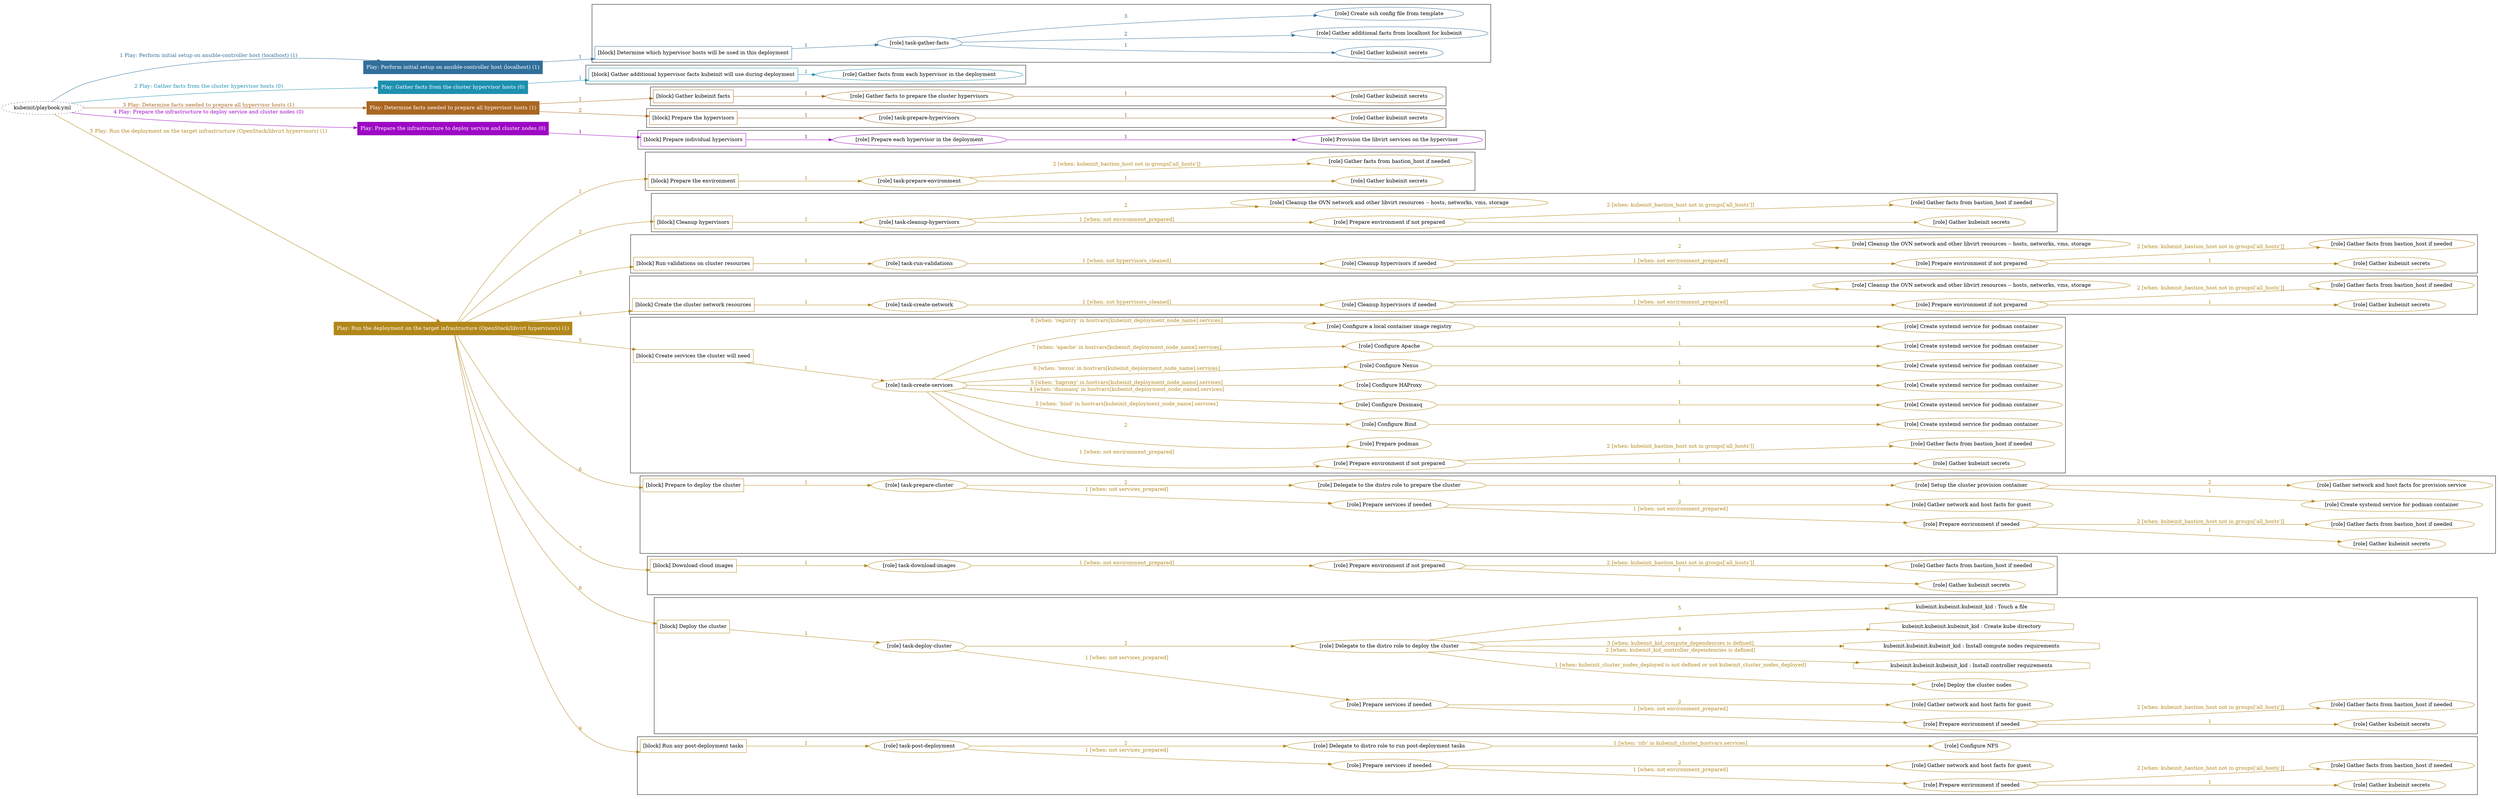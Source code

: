 digraph {
	graph [concentrate=true ordering=in rankdir=LR ratio=fill]
	edge [esep=5 sep=10]
	"kubeinit/playbook.yml" [URL="/home/runner/work/kubeinit/kubeinit/kubeinit/playbook.yml" id=playbook_fcbc5fe4 style=dotted]
	"kubeinit/playbook.yml" -> play_b039644c [label="1 Play: Perform initial setup on ansible-controller host (localhost) (1)" color="#316f9b" fontcolor="#316f9b" id=edge_play_b039644c labeltooltip="1 Play: Perform initial setup on ansible-controller host (localhost) (1)" tooltip="1 Play: Perform initial setup on ansible-controller host (localhost) (1)"]
	subgraph "Play: Perform initial setup on ansible-controller host (localhost) (1)" {
		play_b039644c [label="Play: Perform initial setup on ansible-controller host (localhost) (1)" URL="/home/runner/work/kubeinit/kubeinit/kubeinit/playbook.yml" color="#316f9b" fontcolor="#ffffff" id=play_b039644c shape=box style=filled tooltip=localhost]
		play_b039644c -> block_4f388b37 [label=1 color="#316f9b" fontcolor="#316f9b" id=edge_block_4f388b37 labeltooltip=1 tooltip=1]
		subgraph cluster_block_4f388b37 {
			block_4f388b37 [label="[block] Determine which hypervisor hosts will be used in this deployment" URL="/home/runner/work/kubeinit/kubeinit/kubeinit/playbook.yml" color="#316f9b" id=block_4f388b37 labeltooltip="Determine which hypervisor hosts will be used in this deployment" shape=box tooltip="Determine which hypervisor hosts will be used in this deployment"]
			block_4f388b37 -> role_a9bf11ca [label="1 " color="#316f9b" fontcolor="#316f9b" id=edge_role_a9bf11ca labeltooltip="1 " tooltip="1 "]
			subgraph "task-gather-facts" {
				role_a9bf11ca [label="[role] task-gather-facts" URL="/home/runner/work/kubeinit/kubeinit/kubeinit/playbook.yml" color="#316f9b" id=role_a9bf11ca tooltip="task-gather-facts"]
				role_a9bf11ca -> role_c99f8f41 [label="1 " color="#316f9b" fontcolor="#316f9b" id=edge_role_c99f8f41 labeltooltip="1 " tooltip="1 "]
				subgraph "Gather kubeinit secrets" {
					role_c99f8f41 [label="[role] Gather kubeinit secrets" URL="/home/runner/.ansible/collections/ansible_collections/kubeinit/kubeinit/roles/kubeinit_prepare/tasks/build_hypervisors_group.yml" color="#316f9b" id=role_c99f8f41 tooltip="Gather kubeinit secrets"]
				}
				role_a9bf11ca -> role_170c89f3 [label="2 " color="#316f9b" fontcolor="#316f9b" id=edge_role_170c89f3 labeltooltip="2 " tooltip="2 "]
				subgraph "Gather additional facts from localhost for kubeinit" {
					role_170c89f3 [label="[role] Gather additional facts from localhost for kubeinit" URL="/home/runner/.ansible/collections/ansible_collections/kubeinit/kubeinit/roles/kubeinit_prepare/tasks/build_hypervisors_group.yml" color="#316f9b" id=role_170c89f3 tooltip="Gather additional facts from localhost for kubeinit"]
				}
				role_a9bf11ca -> role_b5797cd7 [label="3 " color="#316f9b" fontcolor="#316f9b" id=edge_role_b5797cd7 labeltooltip="3 " tooltip="3 "]
				subgraph "Create ssh config file from template" {
					role_b5797cd7 [label="[role] Create ssh config file from template" URL="/home/runner/.ansible/collections/ansible_collections/kubeinit/kubeinit/roles/kubeinit_prepare/tasks/build_hypervisors_group.yml" color="#316f9b" id=role_b5797cd7 tooltip="Create ssh config file from template"]
				}
			}
		}
	}
	"kubeinit/playbook.yml" -> play_0934f17e [label="2 Play: Gather facts from the cluster hypervisor hosts (0)" color="#1d90af" fontcolor="#1d90af" id=edge_play_0934f17e labeltooltip="2 Play: Gather facts from the cluster hypervisor hosts (0)" tooltip="2 Play: Gather facts from the cluster hypervisor hosts (0)"]
	subgraph "Play: Gather facts from the cluster hypervisor hosts (0)" {
		play_0934f17e [label="Play: Gather facts from the cluster hypervisor hosts (0)" URL="/home/runner/work/kubeinit/kubeinit/kubeinit/playbook.yml" color="#1d90af" fontcolor="#ffffff" id=play_0934f17e shape=box style=filled tooltip="Play: Gather facts from the cluster hypervisor hosts (0)"]
		play_0934f17e -> block_b1d58d6a [label=1 color="#1d90af" fontcolor="#1d90af" id=edge_block_b1d58d6a labeltooltip=1 tooltip=1]
		subgraph cluster_block_b1d58d6a {
			block_b1d58d6a [label="[block] Gather additional hypervisor facts kubeinit will use during deployment" URL="/home/runner/work/kubeinit/kubeinit/kubeinit/playbook.yml" color="#1d90af" id=block_b1d58d6a labeltooltip="Gather additional hypervisor facts kubeinit will use during deployment" shape=box tooltip="Gather additional hypervisor facts kubeinit will use during deployment"]
			block_b1d58d6a -> role_391ba578 [label="1 " color="#1d90af" fontcolor="#1d90af" id=edge_role_391ba578 labeltooltip="1 " tooltip="1 "]
			subgraph "Gather facts from each hypervisor in the deployment" {
				role_391ba578 [label="[role] Gather facts from each hypervisor in the deployment" URL="/home/runner/work/kubeinit/kubeinit/kubeinit/playbook.yml" color="#1d90af" id=role_391ba578 tooltip="Gather facts from each hypervisor in the deployment"]
			}
		}
	}
	"kubeinit/playbook.yml" -> play_1a2450dc [label="3 Play: Determine facts needed to prepare all hypervisor hosts (1)" color="#aa6622" fontcolor="#aa6622" id=edge_play_1a2450dc labeltooltip="3 Play: Determine facts needed to prepare all hypervisor hosts (1)" tooltip="3 Play: Determine facts needed to prepare all hypervisor hosts (1)"]
	subgraph "Play: Determine facts needed to prepare all hypervisor hosts (1)" {
		play_1a2450dc [label="Play: Determine facts needed to prepare all hypervisor hosts (1)" URL="/home/runner/work/kubeinit/kubeinit/kubeinit/playbook.yml" color="#aa6622" fontcolor="#ffffff" id=play_1a2450dc shape=box style=filled tooltip=localhost]
		play_1a2450dc -> block_2efaee10 [label=1 color="#aa6622" fontcolor="#aa6622" id=edge_block_2efaee10 labeltooltip=1 tooltip=1]
		subgraph cluster_block_2efaee10 {
			block_2efaee10 [label="[block] Gather kubeinit facts" URL="/home/runner/work/kubeinit/kubeinit/kubeinit/playbook.yml" color="#aa6622" id=block_2efaee10 labeltooltip="Gather kubeinit facts" shape=box tooltip="Gather kubeinit facts"]
			block_2efaee10 -> role_b9f59042 [label="1 " color="#aa6622" fontcolor="#aa6622" id=edge_role_b9f59042 labeltooltip="1 " tooltip="1 "]
			subgraph "Gather facts to prepare the cluster hypervisors" {
				role_b9f59042 [label="[role] Gather facts to prepare the cluster hypervisors" URL="/home/runner/work/kubeinit/kubeinit/kubeinit/playbook.yml" color="#aa6622" id=role_b9f59042 tooltip="Gather facts to prepare the cluster hypervisors"]
				role_b9f59042 -> role_0614feec [label="1 " color="#aa6622" fontcolor="#aa6622" id=edge_role_0614feec labeltooltip="1 " tooltip="1 "]
				subgraph "Gather kubeinit secrets" {
					role_0614feec [label="[role] Gather kubeinit secrets" URL="/home/runner/.ansible/collections/ansible_collections/kubeinit/kubeinit/roles/kubeinit_prepare/tasks/gather_kubeinit_facts.yml" color="#aa6622" id=role_0614feec tooltip="Gather kubeinit secrets"]
				}
			}
		}
		play_1a2450dc -> block_8660282b [label=2 color="#aa6622" fontcolor="#aa6622" id=edge_block_8660282b labeltooltip=2 tooltip=2]
		subgraph cluster_block_8660282b {
			block_8660282b [label="[block] Prepare the hypervisors" URL="/home/runner/work/kubeinit/kubeinit/kubeinit/playbook.yml" color="#aa6622" id=block_8660282b labeltooltip="Prepare the hypervisors" shape=box tooltip="Prepare the hypervisors"]
			block_8660282b -> role_2fedc671 [label="1 " color="#aa6622" fontcolor="#aa6622" id=edge_role_2fedc671 labeltooltip="1 " tooltip="1 "]
			subgraph "task-prepare-hypervisors" {
				role_2fedc671 [label="[role] task-prepare-hypervisors" URL="/home/runner/work/kubeinit/kubeinit/kubeinit/playbook.yml" color="#aa6622" id=role_2fedc671 tooltip="task-prepare-hypervisors"]
				role_2fedc671 -> role_51d41fc0 [label="1 " color="#aa6622" fontcolor="#aa6622" id=edge_role_51d41fc0 labeltooltip="1 " tooltip="1 "]
				subgraph "Gather kubeinit secrets" {
					role_51d41fc0 [label="[role] Gather kubeinit secrets" URL="/home/runner/.ansible/collections/ansible_collections/kubeinit/kubeinit/roles/kubeinit_prepare/tasks/gather_kubeinit_facts.yml" color="#aa6622" id=role_51d41fc0 tooltip="Gather kubeinit secrets"]
				}
			}
		}
	}
	"kubeinit/playbook.yml" -> play_a0ee76a6 [label="4 Play: Prepare the infrastructure to deploy service and cluster nodes (0)" color="#9d08c4" fontcolor="#9d08c4" id=edge_play_a0ee76a6 labeltooltip="4 Play: Prepare the infrastructure to deploy service and cluster nodes (0)" tooltip="4 Play: Prepare the infrastructure to deploy service and cluster nodes (0)"]
	subgraph "Play: Prepare the infrastructure to deploy service and cluster nodes (0)" {
		play_a0ee76a6 [label="Play: Prepare the infrastructure to deploy service and cluster nodes (0)" URL="/home/runner/work/kubeinit/kubeinit/kubeinit/playbook.yml" color="#9d08c4" fontcolor="#ffffff" id=play_a0ee76a6 shape=box style=filled tooltip="Play: Prepare the infrastructure to deploy service and cluster nodes (0)"]
		play_a0ee76a6 -> block_afdf3704 [label=1 color="#9d08c4" fontcolor="#9d08c4" id=edge_block_afdf3704 labeltooltip=1 tooltip=1]
		subgraph cluster_block_afdf3704 {
			block_afdf3704 [label="[block] Prepare individual hypervisors" URL="/home/runner/work/kubeinit/kubeinit/kubeinit/playbook.yml" color="#9d08c4" id=block_afdf3704 labeltooltip="Prepare individual hypervisors" shape=box tooltip="Prepare individual hypervisors"]
			block_afdf3704 -> role_24104096 [label="1 " color="#9d08c4" fontcolor="#9d08c4" id=edge_role_24104096 labeltooltip="1 " tooltip="1 "]
			subgraph "Prepare each hypervisor in the deployment" {
				role_24104096 [label="[role] Prepare each hypervisor in the deployment" URL="/home/runner/work/kubeinit/kubeinit/kubeinit/playbook.yml" color="#9d08c4" id=role_24104096 tooltip="Prepare each hypervisor in the deployment"]
				role_24104096 -> role_db2f0229 [label="1 " color="#9d08c4" fontcolor="#9d08c4" id=edge_role_db2f0229 labeltooltip="1 " tooltip="1 "]
				subgraph "Provision the libvirt services on the hypervisor" {
					role_db2f0229 [label="[role] Provision the libvirt services on the hypervisor" URL="/home/runner/.ansible/collections/ansible_collections/kubeinit/kubeinit/roles/kubeinit_prepare/tasks/prepare_hypervisor.yml" color="#9d08c4" id=role_db2f0229 tooltip="Provision the libvirt services on the hypervisor"]
				}
			}
		}
	}
	"kubeinit/playbook.yml" -> play_17de9573 [label="5 Play: Run the deployment on the target infrastructure (OpenStack/libvirt hypervisors) (1)" color="#b2871a" fontcolor="#b2871a" id=edge_play_17de9573 labeltooltip="5 Play: Run the deployment on the target infrastructure (OpenStack/libvirt hypervisors) (1)" tooltip="5 Play: Run the deployment on the target infrastructure (OpenStack/libvirt hypervisors) (1)"]
	subgraph "Play: Run the deployment on the target infrastructure (OpenStack/libvirt hypervisors) (1)" {
		play_17de9573 [label="Play: Run the deployment on the target infrastructure (OpenStack/libvirt hypervisors) (1)" URL="/home/runner/work/kubeinit/kubeinit/kubeinit/playbook.yml" color="#b2871a" fontcolor="#ffffff" id=play_17de9573 shape=box style=filled tooltip=localhost]
		play_17de9573 -> block_8fdb33b0 [label=1 color="#b2871a" fontcolor="#b2871a" id=edge_block_8fdb33b0 labeltooltip=1 tooltip=1]
		subgraph cluster_block_8fdb33b0 {
			block_8fdb33b0 [label="[block] Prepare the environment" URL="/home/runner/work/kubeinit/kubeinit/kubeinit/playbook.yml" color="#b2871a" id=block_8fdb33b0 labeltooltip="Prepare the environment" shape=box tooltip="Prepare the environment"]
			block_8fdb33b0 -> role_bd60e5b8 [label="1 " color="#b2871a" fontcolor="#b2871a" id=edge_role_bd60e5b8 labeltooltip="1 " tooltip="1 "]
			subgraph "task-prepare-environment" {
				role_bd60e5b8 [label="[role] task-prepare-environment" URL="/home/runner/work/kubeinit/kubeinit/kubeinit/playbook.yml" color="#b2871a" id=role_bd60e5b8 tooltip="task-prepare-environment"]
				role_bd60e5b8 -> role_c11ac33f [label="1 " color="#b2871a" fontcolor="#b2871a" id=edge_role_c11ac33f labeltooltip="1 " tooltip="1 "]
				subgraph "Gather kubeinit secrets" {
					role_c11ac33f [label="[role] Gather kubeinit secrets" URL="/home/runner/.ansible/collections/ansible_collections/kubeinit/kubeinit/roles/kubeinit_prepare/tasks/gather_kubeinit_facts.yml" color="#b2871a" id=role_c11ac33f tooltip="Gather kubeinit secrets"]
				}
				role_bd60e5b8 -> role_8e9c0eee [label="2 [when: kubeinit_bastion_host not in groups['all_hosts']]" color="#b2871a" fontcolor="#b2871a" id=edge_role_8e9c0eee labeltooltip="2 [when: kubeinit_bastion_host not in groups['all_hosts']]" tooltip="2 [when: kubeinit_bastion_host not in groups['all_hosts']]"]
				subgraph "Gather facts from bastion_host if needed" {
					role_8e9c0eee [label="[role] Gather facts from bastion_host if needed" URL="/home/runner/.ansible/collections/ansible_collections/kubeinit/kubeinit/roles/kubeinit_prepare/tasks/main.yml" color="#b2871a" id=role_8e9c0eee tooltip="Gather facts from bastion_host if needed"]
				}
			}
		}
		play_17de9573 -> block_2dc502a2 [label=2 color="#b2871a" fontcolor="#b2871a" id=edge_block_2dc502a2 labeltooltip=2 tooltip=2]
		subgraph cluster_block_2dc502a2 {
			block_2dc502a2 [label="[block] Cleanup hypervisors" URL="/home/runner/work/kubeinit/kubeinit/kubeinit/playbook.yml" color="#b2871a" id=block_2dc502a2 labeltooltip="Cleanup hypervisors" shape=box tooltip="Cleanup hypervisors"]
			block_2dc502a2 -> role_c997bbf9 [label="1 " color="#b2871a" fontcolor="#b2871a" id=edge_role_c997bbf9 labeltooltip="1 " tooltip="1 "]
			subgraph "task-cleanup-hypervisors" {
				role_c997bbf9 [label="[role] task-cleanup-hypervisors" URL="/home/runner/work/kubeinit/kubeinit/kubeinit/playbook.yml" color="#b2871a" id=role_c997bbf9 tooltip="task-cleanup-hypervisors"]
				role_c997bbf9 -> role_12d3985d [label="1 [when: not environment_prepared]" color="#b2871a" fontcolor="#b2871a" id=edge_role_12d3985d labeltooltip="1 [when: not environment_prepared]" tooltip="1 [when: not environment_prepared]"]
				subgraph "Prepare environment if not prepared" {
					role_12d3985d [label="[role] Prepare environment if not prepared" URL="/home/runner/.ansible/collections/ansible_collections/kubeinit/kubeinit/roles/kubeinit_libvirt/tasks/cleanup_hypervisors.yml" color="#b2871a" id=role_12d3985d tooltip="Prepare environment if not prepared"]
					role_12d3985d -> role_dc8ba1ce [label="1 " color="#b2871a" fontcolor="#b2871a" id=edge_role_dc8ba1ce labeltooltip="1 " tooltip="1 "]
					subgraph "Gather kubeinit secrets" {
						role_dc8ba1ce [label="[role] Gather kubeinit secrets" URL="/home/runner/.ansible/collections/ansible_collections/kubeinit/kubeinit/roles/kubeinit_prepare/tasks/gather_kubeinit_facts.yml" color="#b2871a" id=role_dc8ba1ce tooltip="Gather kubeinit secrets"]
					}
					role_12d3985d -> role_1c5748a9 [label="2 [when: kubeinit_bastion_host not in groups['all_hosts']]" color="#b2871a" fontcolor="#b2871a" id=edge_role_1c5748a9 labeltooltip="2 [when: kubeinit_bastion_host not in groups['all_hosts']]" tooltip="2 [when: kubeinit_bastion_host not in groups['all_hosts']]"]
					subgraph "Gather facts from bastion_host if needed" {
						role_1c5748a9 [label="[role] Gather facts from bastion_host if needed" URL="/home/runner/.ansible/collections/ansible_collections/kubeinit/kubeinit/roles/kubeinit_prepare/tasks/main.yml" color="#b2871a" id=role_1c5748a9 tooltip="Gather facts from bastion_host if needed"]
					}
				}
				role_c997bbf9 -> role_81960188 [label="2 " color="#b2871a" fontcolor="#b2871a" id=edge_role_81960188 labeltooltip="2 " tooltip="2 "]
				subgraph "Cleanup the OVN network and other libvirt resources -- hosts, networks, vms, storage" {
					role_81960188 [label="[role] Cleanup the OVN network and other libvirt resources -- hosts, networks, vms, storage" URL="/home/runner/.ansible/collections/ansible_collections/kubeinit/kubeinit/roles/kubeinit_libvirt/tasks/cleanup_hypervisors.yml" color="#b2871a" id=role_81960188 tooltip="Cleanup the OVN network and other libvirt resources -- hosts, networks, vms, storage"]
				}
			}
		}
		play_17de9573 -> block_0688cb1c [label=3 color="#b2871a" fontcolor="#b2871a" id=edge_block_0688cb1c labeltooltip=3 tooltip=3]
		subgraph cluster_block_0688cb1c {
			block_0688cb1c [label="[block] Run validations on cluster resources" URL="/home/runner/work/kubeinit/kubeinit/kubeinit/playbook.yml" color="#b2871a" id=block_0688cb1c labeltooltip="Run validations on cluster resources" shape=box tooltip="Run validations on cluster resources"]
			block_0688cb1c -> role_01c4be1f [label="1 " color="#b2871a" fontcolor="#b2871a" id=edge_role_01c4be1f labeltooltip="1 " tooltip="1 "]
			subgraph "task-run-validations" {
				role_01c4be1f [label="[role] task-run-validations" URL="/home/runner/work/kubeinit/kubeinit/kubeinit/playbook.yml" color="#b2871a" id=role_01c4be1f tooltip="task-run-validations"]
				role_01c4be1f -> role_70b24817 [label="1 [when: not hypervisors_cleaned]" color="#b2871a" fontcolor="#b2871a" id=edge_role_70b24817 labeltooltip="1 [when: not hypervisors_cleaned]" tooltip="1 [when: not hypervisors_cleaned]"]
				subgraph "Cleanup hypervisors if needed" {
					role_70b24817 [label="[role] Cleanup hypervisors if needed" URL="/home/runner/.ansible/collections/ansible_collections/kubeinit/kubeinit/roles/kubeinit_validations/tasks/main.yml" color="#b2871a" id=role_70b24817 tooltip="Cleanup hypervisors if needed"]
					role_70b24817 -> role_15fe5d59 [label="1 [when: not environment_prepared]" color="#b2871a" fontcolor="#b2871a" id=edge_role_15fe5d59 labeltooltip="1 [when: not environment_prepared]" tooltip="1 [when: not environment_prepared]"]
					subgraph "Prepare environment if not prepared" {
						role_15fe5d59 [label="[role] Prepare environment if not prepared" URL="/home/runner/.ansible/collections/ansible_collections/kubeinit/kubeinit/roles/kubeinit_libvirt/tasks/cleanup_hypervisors.yml" color="#b2871a" id=role_15fe5d59 tooltip="Prepare environment if not prepared"]
						role_15fe5d59 -> role_436b02c3 [label="1 " color="#b2871a" fontcolor="#b2871a" id=edge_role_436b02c3 labeltooltip="1 " tooltip="1 "]
						subgraph "Gather kubeinit secrets" {
							role_436b02c3 [label="[role] Gather kubeinit secrets" URL="/home/runner/.ansible/collections/ansible_collections/kubeinit/kubeinit/roles/kubeinit_prepare/tasks/gather_kubeinit_facts.yml" color="#b2871a" id=role_436b02c3 tooltip="Gather kubeinit secrets"]
						}
						role_15fe5d59 -> role_a2c0b651 [label="2 [when: kubeinit_bastion_host not in groups['all_hosts']]" color="#b2871a" fontcolor="#b2871a" id=edge_role_a2c0b651 labeltooltip="2 [when: kubeinit_bastion_host not in groups['all_hosts']]" tooltip="2 [when: kubeinit_bastion_host not in groups['all_hosts']]"]
						subgraph "Gather facts from bastion_host if needed" {
							role_a2c0b651 [label="[role] Gather facts from bastion_host if needed" URL="/home/runner/.ansible/collections/ansible_collections/kubeinit/kubeinit/roles/kubeinit_prepare/tasks/main.yml" color="#b2871a" id=role_a2c0b651 tooltip="Gather facts from bastion_host if needed"]
						}
					}
					role_70b24817 -> role_9fcfde94 [label="2 " color="#b2871a" fontcolor="#b2871a" id=edge_role_9fcfde94 labeltooltip="2 " tooltip="2 "]
					subgraph "Cleanup the OVN network and other libvirt resources -- hosts, networks, vms, storage" {
						role_9fcfde94 [label="[role] Cleanup the OVN network and other libvirt resources -- hosts, networks, vms, storage" URL="/home/runner/.ansible/collections/ansible_collections/kubeinit/kubeinit/roles/kubeinit_libvirt/tasks/cleanup_hypervisors.yml" color="#b2871a" id=role_9fcfde94 tooltip="Cleanup the OVN network and other libvirt resources -- hosts, networks, vms, storage"]
					}
				}
			}
		}
		play_17de9573 -> block_17a14ee8 [label=4 color="#b2871a" fontcolor="#b2871a" id=edge_block_17a14ee8 labeltooltip=4 tooltip=4]
		subgraph cluster_block_17a14ee8 {
			block_17a14ee8 [label="[block] Create the cluster network resources" URL="/home/runner/work/kubeinit/kubeinit/kubeinit/playbook.yml" color="#b2871a" id=block_17a14ee8 labeltooltip="Create the cluster network resources" shape=box tooltip="Create the cluster network resources"]
			block_17a14ee8 -> role_6c17056c [label="1 " color="#b2871a" fontcolor="#b2871a" id=edge_role_6c17056c labeltooltip="1 " tooltip="1 "]
			subgraph "task-create-network" {
				role_6c17056c [label="[role] task-create-network" URL="/home/runner/work/kubeinit/kubeinit/kubeinit/playbook.yml" color="#b2871a" id=role_6c17056c tooltip="task-create-network"]
				role_6c17056c -> role_baac9595 [label="1 [when: not hypervisors_cleaned]" color="#b2871a" fontcolor="#b2871a" id=edge_role_baac9595 labeltooltip="1 [when: not hypervisors_cleaned]" tooltip="1 [when: not hypervisors_cleaned]"]
				subgraph "Cleanup hypervisors if needed" {
					role_baac9595 [label="[role] Cleanup hypervisors if needed" URL="/home/runner/.ansible/collections/ansible_collections/kubeinit/kubeinit/roles/kubeinit_libvirt/tasks/create_network.yml" color="#b2871a" id=role_baac9595 tooltip="Cleanup hypervisors if needed"]
					role_baac9595 -> role_f00a8acb [label="1 [when: not environment_prepared]" color="#b2871a" fontcolor="#b2871a" id=edge_role_f00a8acb labeltooltip="1 [when: not environment_prepared]" tooltip="1 [when: not environment_prepared]"]
					subgraph "Prepare environment if not prepared" {
						role_f00a8acb [label="[role] Prepare environment if not prepared" URL="/home/runner/.ansible/collections/ansible_collections/kubeinit/kubeinit/roles/kubeinit_libvirt/tasks/cleanup_hypervisors.yml" color="#b2871a" id=role_f00a8acb tooltip="Prepare environment if not prepared"]
						role_f00a8acb -> role_d82730cd [label="1 " color="#b2871a" fontcolor="#b2871a" id=edge_role_d82730cd labeltooltip="1 " tooltip="1 "]
						subgraph "Gather kubeinit secrets" {
							role_d82730cd [label="[role] Gather kubeinit secrets" URL="/home/runner/.ansible/collections/ansible_collections/kubeinit/kubeinit/roles/kubeinit_prepare/tasks/gather_kubeinit_facts.yml" color="#b2871a" id=role_d82730cd tooltip="Gather kubeinit secrets"]
						}
						role_f00a8acb -> role_8593154e [label="2 [when: kubeinit_bastion_host not in groups['all_hosts']]" color="#b2871a" fontcolor="#b2871a" id=edge_role_8593154e labeltooltip="2 [when: kubeinit_bastion_host not in groups['all_hosts']]" tooltip="2 [when: kubeinit_bastion_host not in groups['all_hosts']]"]
						subgraph "Gather facts from bastion_host if needed" {
							role_8593154e [label="[role] Gather facts from bastion_host if needed" URL="/home/runner/.ansible/collections/ansible_collections/kubeinit/kubeinit/roles/kubeinit_prepare/tasks/main.yml" color="#b2871a" id=role_8593154e tooltip="Gather facts from bastion_host if needed"]
						}
					}
					role_baac9595 -> role_10789a23 [label="2 " color="#b2871a" fontcolor="#b2871a" id=edge_role_10789a23 labeltooltip="2 " tooltip="2 "]
					subgraph "Cleanup the OVN network and other libvirt resources -- hosts, networks, vms, storage" {
						role_10789a23 [label="[role] Cleanup the OVN network and other libvirt resources -- hosts, networks, vms, storage" URL="/home/runner/.ansible/collections/ansible_collections/kubeinit/kubeinit/roles/kubeinit_libvirt/tasks/cleanup_hypervisors.yml" color="#b2871a" id=role_10789a23 tooltip="Cleanup the OVN network and other libvirt resources -- hosts, networks, vms, storage"]
					}
				}
			}
		}
		play_17de9573 -> block_0f16a4cb [label=5 color="#b2871a" fontcolor="#b2871a" id=edge_block_0f16a4cb labeltooltip=5 tooltip=5]
		subgraph cluster_block_0f16a4cb {
			block_0f16a4cb [label="[block] Create services the cluster will need" URL="/home/runner/work/kubeinit/kubeinit/kubeinit/playbook.yml" color="#b2871a" id=block_0f16a4cb labeltooltip="Create services the cluster will need" shape=box tooltip="Create services the cluster will need"]
			block_0f16a4cb -> role_7b9732d9 [label="1 " color="#b2871a" fontcolor="#b2871a" id=edge_role_7b9732d9 labeltooltip="1 " tooltip="1 "]
			subgraph "task-create-services" {
				role_7b9732d9 [label="[role] task-create-services" URL="/home/runner/work/kubeinit/kubeinit/kubeinit/playbook.yml" color="#b2871a" id=role_7b9732d9 tooltip="task-create-services"]
				role_7b9732d9 -> role_0f25ce58 [label="1 [when: not environment_prepared]" color="#b2871a" fontcolor="#b2871a" id=edge_role_0f25ce58 labeltooltip="1 [when: not environment_prepared]" tooltip="1 [when: not environment_prepared]"]
				subgraph "Prepare environment if not prepared" {
					role_0f25ce58 [label="[role] Prepare environment if not prepared" URL="/home/runner/.ansible/collections/ansible_collections/kubeinit/kubeinit/roles/kubeinit_services/tasks/main.yml" color="#b2871a" id=role_0f25ce58 tooltip="Prepare environment if not prepared"]
					role_0f25ce58 -> role_291d3f79 [label="1 " color="#b2871a" fontcolor="#b2871a" id=edge_role_291d3f79 labeltooltip="1 " tooltip="1 "]
					subgraph "Gather kubeinit secrets" {
						role_291d3f79 [label="[role] Gather kubeinit secrets" URL="/home/runner/.ansible/collections/ansible_collections/kubeinit/kubeinit/roles/kubeinit_prepare/tasks/gather_kubeinit_facts.yml" color="#b2871a" id=role_291d3f79 tooltip="Gather kubeinit secrets"]
					}
					role_0f25ce58 -> role_5ac74c32 [label="2 [when: kubeinit_bastion_host not in groups['all_hosts']]" color="#b2871a" fontcolor="#b2871a" id=edge_role_5ac74c32 labeltooltip="2 [when: kubeinit_bastion_host not in groups['all_hosts']]" tooltip="2 [when: kubeinit_bastion_host not in groups['all_hosts']]"]
					subgraph "Gather facts from bastion_host if needed" {
						role_5ac74c32 [label="[role] Gather facts from bastion_host if needed" URL="/home/runner/.ansible/collections/ansible_collections/kubeinit/kubeinit/roles/kubeinit_prepare/tasks/main.yml" color="#b2871a" id=role_5ac74c32 tooltip="Gather facts from bastion_host if needed"]
					}
				}
				role_7b9732d9 -> role_27e281d7 [label="2 " color="#b2871a" fontcolor="#b2871a" id=edge_role_27e281d7 labeltooltip="2 " tooltip="2 "]
				subgraph "Prepare podman" {
					role_27e281d7 [label="[role] Prepare podman" URL="/home/runner/.ansible/collections/ansible_collections/kubeinit/kubeinit/roles/kubeinit_services/tasks/00_create_service_pod.yml" color="#b2871a" id=role_27e281d7 tooltip="Prepare podman"]
				}
				role_7b9732d9 -> role_6964ed70 [label="3 [when: 'bind' in hostvars[kubeinit_deployment_node_name].services]" color="#b2871a" fontcolor="#b2871a" id=edge_role_6964ed70 labeltooltip="3 [when: 'bind' in hostvars[kubeinit_deployment_node_name].services]" tooltip="3 [when: 'bind' in hostvars[kubeinit_deployment_node_name].services]"]
				subgraph "Configure Bind" {
					role_6964ed70 [label="[role] Configure Bind" URL="/home/runner/.ansible/collections/ansible_collections/kubeinit/kubeinit/roles/kubeinit_services/tasks/start_services_containers.yml" color="#b2871a" id=role_6964ed70 tooltip="Configure Bind"]
					role_6964ed70 -> role_058d2a18 [label="1 " color="#b2871a" fontcolor="#b2871a" id=edge_role_058d2a18 labeltooltip="1 " tooltip="1 "]
					subgraph "Create systemd service for podman container" {
						role_058d2a18 [label="[role] Create systemd service for podman container" URL="/home/runner/.ansible/collections/ansible_collections/kubeinit/kubeinit/roles/kubeinit_bind/tasks/main.yml" color="#b2871a" id=role_058d2a18 tooltip="Create systemd service for podman container"]
					}
				}
				role_7b9732d9 -> role_3821fd51 [label="4 [when: 'dnsmasq' in hostvars[kubeinit_deployment_node_name].services]" color="#b2871a" fontcolor="#b2871a" id=edge_role_3821fd51 labeltooltip="4 [when: 'dnsmasq' in hostvars[kubeinit_deployment_node_name].services]" tooltip="4 [when: 'dnsmasq' in hostvars[kubeinit_deployment_node_name].services]"]
				subgraph "Configure Dnsmasq" {
					role_3821fd51 [label="[role] Configure Dnsmasq" URL="/home/runner/.ansible/collections/ansible_collections/kubeinit/kubeinit/roles/kubeinit_services/tasks/start_services_containers.yml" color="#b2871a" id=role_3821fd51 tooltip="Configure Dnsmasq"]
					role_3821fd51 -> role_be6a6755 [label="1 " color="#b2871a" fontcolor="#b2871a" id=edge_role_be6a6755 labeltooltip="1 " tooltip="1 "]
					subgraph "Create systemd service for podman container" {
						role_be6a6755 [label="[role] Create systemd service for podman container" URL="/home/runner/.ansible/collections/ansible_collections/kubeinit/kubeinit/roles/kubeinit_dnsmasq/tasks/main.yml" color="#b2871a" id=role_be6a6755 tooltip="Create systemd service for podman container"]
					}
				}
				role_7b9732d9 -> role_8072a2f7 [label="5 [when: 'haproxy' in hostvars[kubeinit_deployment_node_name].services]" color="#b2871a" fontcolor="#b2871a" id=edge_role_8072a2f7 labeltooltip="5 [when: 'haproxy' in hostvars[kubeinit_deployment_node_name].services]" tooltip="5 [when: 'haproxy' in hostvars[kubeinit_deployment_node_name].services]"]
				subgraph "Configure HAProxy" {
					role_8072a2f7 [label="[role] Configure HAProxy" URL="/home/runner/.ansible/collections/ansible_collections/kubeinit/kubeinit/roles/kubeinit_services/tasks/start_services_containers.yml" color="#b2871a" id=role_8072a2f7 tooltip="Configure HAProxy"]
					role_8072a2f7 -> role_705c0f51 [label="1 " color="#b2871a" fontcolor="#b2871a" id=edge_role_705c0f51 labeltooltip="1 " tooltip="1 "]
					subgraph "Create systemd service for podman container" {
						role_705c0f51 [label="[role] Create systemd service for podman container" URL="/home/runner/.ansible/collections/ansible_collections/kubeinit/kubeinit/roles/kubeinit_haproxy/tasks/main.yml" color="#b2871a" id=role_705c0f51 tooltip="Create systemd service for podman container"]
					}
				}
				role_7b9732d9 -> role_b95d53a3 [label="6 [when: 'nexus' in hostvars[kubeinit_deployment_node_name].services]" color="#b2871a" fontcolor="#b2871a" id=edge_role_b95d53a3 labeltooltip="6 [when: 'nexus' in hostvars[kubeinit_deployment_node_name].services]" tooltip="6 [when: 'nexus' in hostvars[kubeinit_deployment_node_name].services]"]
				subgraph "Configure Nexus" {
					role_b95d53a3 [label="[role] Configure Nexus" URL="/home/runner/.ansible/collections/ansible_collections/kubeinit/kubeinit/roles/kubeinit_services/tasks/start_services_containers.yml" color="#b2871a" id=role_b95d53a3 tooltip="Configure Nexus"]
					role_b95d53a3 -> role_f3358c91 [label="1 " color="#b2871a" fontcolor="#b2871a" id=edge_role_f3358c91 labeltooltip="1 " tooltip="1 "]
					subgraph "Create systemd service for podman container" {
						role_f3358c91 [label="[role] Create systemd service for podman container" URL="/home/runner/.ansible/collections/ansible_collections/kubeinit/kubeinit/roles/kubeinit_nexus/tasks/main.yml" color="#b2871a" id=role_f3358c91 tooltip="Create systemd service for podman container"]
					}
				}
				role_7b9732d9 -> role_ac1f7ad8 [label="7 [when: 'apache' in hostvars[kubeinit_deployment_node_name].services]" color="#b2871a" fontcolor="#b2871a" id=edge_role_ac1f7ad8 labeltooltip="7 [when: 'apache' in hostvars[kubeinit_deployment_node_name].services]" tooltip="7 [when: 'apache' in hostvars[kubeinit_deployment_node_name].services]"]
				subgraph "Configure Apache" {
					role_ac1f7ad8 [label="[role] Configure Apache" URL="/home/runner/.ansible/collections/ansible_collections/kubeinit/kubeinit/roles/kubeinit_services/tasks/start_services_containers.yml" color="#b2871a" id=role_ac1f7ad8 tooltip="Configure Apache"]
					role_ac1f7ad8 -> role_383fbc99 [label="1 " color="#b2871a" fontcolor="#b2871a" id=edge_role_383fbc99 labeltooltip="1 " tooltip="1 "]
					subgraph "Create systemd service for podman container" {
						role_383fbc99 [label="[role] Create systemd service for podman container" URL="/home/runner/.ansible/collections/ansible_collections/kubeinit/kubeinit/roles/kubeinit_apache/tasks/main.yml" color="#b2871a" id=role_383fbc99 tooltip="Create systemd service for podman container"]
					}
				}
				role_7b9732d9 -> role_67e69c66 [label="8 [when: 'registry' in hostvars[kubeinit_deployment_node_name].services]" color="#b2871a" fontcolor="#b2871a" id=edge_role_67e69c66 labeltooltip="8 [when: 'registry' in hostvars[kubeinit_deployment_node_name].services]" tooltip="8 [when: 'registry' in hostvars[kubeinit_deployment_node_name].services]"]
				subgraph "Configure a local container image registry" {
					role_67e69c66 [label="[role] Configure a local container image registry" URL="/home/runner/.ansible/collections/ansible_collections/kubeinit/kubeinit/roles/kubeinit_services/tasks/start_services_containers.yml" color="#b2871a" id=role_67e69c66 tooltip="Configure a local container image registry"]
					role_67e69c66 -> role_b6d9d635 [label="1 " color="#b2871a" fontcolor="#b2871a" id=edge_role_b6d9d635 labeltooltip="1 " tooltip="1 "]
					subgraph "Create systemd service for podman container" {
						role_b6d9d635 [label="[role] Create systemd service for podman container" URL="/home/runner/.ansible/collections/ansible_collections/kubeinit/kubeinit/roles/kubeinit_registry/tasks/main.yml" color="#b2871a" id=role_b6d9d635 tooltip="Create systemd service for podman container"]
					}
				}
			}
		}
		play_17de9573 -> block_0fabbf5e [label=6 color="#b2871a" fontcolor="#b2871a" id=edge_block_0fabbf5e labeltooltip=6 tooltip=6]
		subgraph cluster_block_0fabbf5e {
			block_0fabbf5e [label="[block] Prepare to deploy the cluster" URL="/home/runner/work/kubeinit/kubeinit/kubeinit/playbook.yml" color="#b2871a" id=block_0fabbf5e labeltooltip="Prepare to deploy the cluster" shape=box tooltip="Prepare to deploy the cluster"]
			block_0fabbf5e -> role_bc48e134 [label="1 " color="#b2871a" fontcolor="#b2871a" id=edge_role_bc48e134 labeltooltip="1 " tooltip="1 "]
			subgraph "task-prepare-cluster" {
				role_bc48e134 [label="[role] task-prepare-cluster" URL="/home/runner/work/kubeinit/kubeinit/kubeinit/playbook.yml" color="#b2871a" id=role_bc48e134 tooltip="task-prepare-cluster"]
				role_bc48e134 -> role_59f312a2 [label="1 [when: not services_prepared]" color="#b2871a" fontcolor="#b2871a" id=edge_role_59f312a2 labeltooltip="1 [when: not services_prepared]" tooltip="1 [when: not services_prepared]"]
				subgraph "Prepare services if needed" {
					role_59f312a2 [label="[role] Prepare services if needed" URL="/home/runner/.ansible/collections/ansible_collections/kubeinit/kubeinit/roles/kubeinit_prepare/tasks/prepare_cluster.yml" color="#b2871a" id=role_59f312a2 tooltip="Prepare services if needed"]
					role_59f312a2 -> role_82196f0e [label="1 [when: not environment_prepared]" color="#b2871a" fontcolor="#b2871a" id=edge_role_82196f0e labeltooltip="1 [when: not environment_prepared]" tooltip="1 [when: not environment_prepared]"]
					subgraph "Prepare environment if needed" {
						role_82196f0e [label="[role] Prepare environment if needed" URL="/home/runner/.ansible/collections/ansible_collections/kubeinit/kubeinit/roles/kubeinit_services/tasks/prepare_services.yml" color="#b2871a" id=role_82196f0e tooltip="Prepare environment if needed"]
						role_82196f0e -> role_63e14c9c [label="1 " color="#b2871a" fontcolor="#b2871a" id=edge_role_63e14c9c labeltooltip="1 " tooltip="1 "]
						subgraph "Gather kubeinit secrets" {
							role_63e14c9c [label="[role] Gather kubeinit secrets" URL="/home/runner/.ansible/collections/ansible_collections/kubeinit/kubeinit/roles/kubeinit_prepare/tasks/gather_kubeinit_facts.yml" color="#b2871a" id=role_63e14c9c tooltip="Gather kubeinit secrets"]
						}
						role_82196f0e -> role_be60015b [label="2 [when: kubeinit_bastion_host not in groups['all_hosts']]" color="#b2871a" fontcolor="#b2871a" id=edge_role_be60015b labeltooltip="2 [when: kubeinit_bastion_host not in groups['all_hosts']]" tooltip="2 [when: kubeinit_bastion_host not in groups['all_hosts']]"]
						subgraph "Gather facts from bastion_host if needed" {
							role_be60015b [label="[role] Gather facts from bastion_host if needed" URL="/home/runner/.ansible/collections/ansible_collections/kubeinit/kubeinit/roles/kubeinit_prepare/tasks/main.yml" color="#b2871a" id=role_be60015b tooltip="Gather facts from bastion_host if needed"]
						}
					}
					role_59f312a2 -> role_73d379ca [label="2 " color="#b2871a" fontcolor="#b2871a" id=edge_role_73d379ca labeltooltip="2 " tooltip="2 "]
					subgraph "Gather network and host facts for guest" {
						role_73d379ca [label="[role] Gather network and host facts for guest" URL="/home/runner/.ansible/collections/ansible_collections/kubeinit/kubeinit/roles/kubeinit_services/tasks/prepare_services.yml" color="#b2871a" id=role_73d379ca tooltip="Gather network and host facts for guest"]
					}
				}
				role_bc48e134 -> role_61ae9b29 [label="2 " color="#b2871a" fontcolor="#b2871a" id=edge_role_61ae9b29 labeltooltip="2 " tooltip="2 "]
				subgraph "Delegate to the distro role to prepare the cluster" {
					role_61ae9b29 [label="[role] Delegate to the distro role to prepare the cluster" URL="/home/runner/.ansible/collections/ansible_collections/kubeinit/kubeinit/roles/kubeinit_prepare/tasks/prepare_cluster.yml" color="#b2871a" id=role_61ae9b29 tooltip="Delegate to the distro role to prepare the cluster"]
					role_61ae9b29 -> role_8beffe81 [label="1 " color="#b2871a" fontcolor="#b2871a" id=edge_role_8beffe81 labeltooltip="1 " tooltip="1 "]
					subgraph "Setup the cluster provision container" {
						role_8beffe81 [label="[role] Setup the cluster provision container" URL="/home/runner/.ansible/collections/ansible_collections/kubeinit/kubeinit/roles/kubeinit_kid/tasks/prepare_cluster.yml" color="#b2871a" id=role_8beffe81 tooltip="Setup the cluster provision container"]
						role_8beffe81 -> role_9153de26 [label="1 " color="#b2871a" fontcolor="#b2871a" id=edge_role_9153de26 labeltooltip="1 " tooltip="1 "]
						subgraph "Create systemd service for podman container" {
							role_9153de26 [label="[role] Create systemd service for podman container" URL="/home/runner/.ansible/collections/ansible_collections/kubeinit/kubeinit/roles/kubeinit_services/tasks/create_provision_container.yml" color="#b2871a" id=role_9153de26 tooltip="Create systemd service for podman container"]
						}
						role_8beffe81 -> role_4a5044cd [label="2 " color="#b2871a" fontcolor="#b2871a" id=edge_role_4a5044cd labeltooltip="2 " tooltip="2 "]
						subgraph "Gather network and host facts for provision service" {
							role_4a5044cd [label="[role] Gather network and host facts for provision service" URL="/home/runner/.ansible/collections/ansible_collections/kubeinit/kubeinit/roles/kubeinit_services/tasks/create_provision_container.yml" color="#b2871a" id=role_4a5044cd tooltip="Gather network and host facts for provision service"]
						}
					}
				}
			}
		}
		play_17de9573 -> block_32b0c1b4 [label=7 color="#b2871a" fontcolor="#b2871a" id=edge_block_32b0c1b4 labeltooltip=7 tooltip=7]
		subgraph cluster_block_32b0c1b4 {
			block_32b0c1b4 [label="[block] Download cloud images" URL="/home/runner/work/kubeinit/kubeinit/kubeinit/playbook.yml" color="#b2871a" id=block_32b0c1b4 labeltooltip="Download cloud images" shape=box tooltip="Download cloud images"]
			block_32b0c1b4 -> role_bb21c622 [label="1 " color="#b2871a" fontcolor="#b2871a" id=edge_role_bb21c622 labeltooltip="1 " tooltip="1 "]
			subgraph "task-download-images" {
				role_bb21c622 [label="[role] task-download-images" URL="/home/runner/work/kubeinit/kubeinit/kubeinit/playbook.yml" color="#b2871a" id=role_bb21c622 tooltip="task-download-images"]
				role_bb21c622 -> role_4991f608 [label="1 [when: not environment_prepared]" color="#b2871a" fontcolor="#b2871a" id=edge_role_4991f608 labeltooltip="1 [when: not environment_prepared]" tooltip="1 [when: not environment_prepared]"]
				subgraph "Prepare environment if not prepared" {
					role_4991f608 [label="[role] Prepare environment if not prepared" URL="/home/runner/.ansible/collections/ansible_collections/kubeinit/kubeinit/roles/kubeinit_libvirt/tasks/download_cloud_images.yml" color="#b2871a" id=role_4991f608 tooltip="Prepare environment if not prepared"]
					role_4991f608 -> role_21497a46 [label="1 " color="#b2871a" fontcolor="#b2871a" id=edge_role_21497a46 labeltooltip="1 " tooltip="1 "]
					subgraph "Gather kubeinit secrets" {
						role_21497a46 [label="[role] Gather kubeinit secrets" URL="/home/runner/.ansible/collections/ansible_collections/kubeinit/kubeinit/roles/kubeinit_prepare/tasks/gather_kubeinit_facts.yml" color="#b2871a" id=role_21497a46 tooltip="Gather kubeinit secrets"]
					}
					role_4991f608 -> role_b988e3ac [label="2 [when: kubeinit_bastion_host not in groups['all_hosts']]" color="#b2871a" fontcolor="#b2871a" id=edge_role_b988e3ac labeltooltip="2 [when: kubeinit_bastion_host not in groups['all_hosts']]" tooltip="2 [when: kubeinit_bastion_host not in groups['all_hosts']]"]
					subgraph "Gather facts from bastion_host if needed" {
						role_b988e3ac [label="[role] Gather facts from bastion_host if needed" URL="/home/runner/.ansible/collections/ansible_collections/kubeinit/kubeinit/roles/kubeinit_prepare/tasks/main.yml" color="#b2871a" id=role_b988e3ac tooltip="Gather facts from bastion_host if needed"]
					}
				}
			}
		}
		play_17de9573 -> block_c82faf2f [label=8 color="#b2871a" fontcolor="#b2871a" id=edge_block_c82faf2f labeltooltip=8 tooltip=8]
		subgraph cluster_block_c82faf2f {
			block_c82faf2f [label="[block] Deploy the cluster" URL="/home/runner/work/kubeinit/kubeinit/kubeinit/playbook.yml" color="#b2871a" id=block_c82faf2f labeltooltip="Deploy the cluster" shape=box tooltip="Deploy the cluster"]
			block_c82faf2f -> role_7405e3b4 [label="1 " color="#b2871a" fontcolor="#b2871a" id=edge_role_7405e3b4 labeltooltip="1 " tooltip="1 "]
			subgraph "task-deploy-cluster" {
				role_7405e3b4 [label="[role] task-deploy-cluster" URL="/home/runner/work/kubeinit/kubeinit/kubeinit/playbook.yml" color="#b2871a" id=role_7405e3b4 tooltip="task-deploy-cluster"]
				role_7405e3b4 -> role_c4bf151b [label="1 [when: not services_prepared]" color="#b2871a" fontcolor="#b2871a" id=edge_role_c4bf151b labeltooltip="1 [when: not services_prepared]" tooltip="1 [when: not services_prepared]"]
				subgraph "Prepare services if needed" {
					role_c4bf151b [label="[role] Prepare services if needed" URL="/home/runner/.ansible/collections/ansible_collections/kubeinit/kubeinit/roles/kubeinit_prepare/tasks/deploy_cluster.yml" color="#b2871a" id=role_c4bf151b tooltip="Prepare services if needed"]
					role_c4bf151b -> role_3b0f9b03 [label="1 [when: not environment_prepared]" color="#b2871a" fontcolor="#b2871a" id=edge_role_3b0f9b03 labeltooltip="1 [when: not environment_prepared]" tooltip="1 [when: not environment_prepared]"]
					subgraph "Prepare environment if needed" {
						role_3b0f9b03 [label="[role] Prepare environment if needed" URL="/home/runner/.ansible/collections/ansible_collections/kubeinit/kubeinit/roles/kubeinit_services/tasks/prepare_services.yml" color="#b2871a" id=role_3b0f9b03 tooltip="Prepare environment if needed"]
						role_3b0f9b03 -> role_2bcacd2b [label="1 " color="#b2871a" fontcolor="#b2871a" id=edge_role_2bcacd2b labeltooltip="1 " tooltip="1 "]
						subgraph "Gather kubeinit secrets" {
							role_2bcacd2b [label="[role] Gather kubeinit secrets" URL="/home/runner/.ansible/collections/ansible_collections/kubeinit/kubeinit/roles/kubeinit_prepare/tasks/gather_kubeinit_facts.yml" color="#b2871a" id=role_2bcacd2b tooltip="Gather kubeinit secrets"]
						}
						role_3b0f9b03 -> role_7dd9cae3 [label="2 [when: kubeinit_bastion_host not in groups['all_hosts']]" color="#b2871a" fontcolor="#b2871a" id=edge_role_7dd9cae3 labeltooltip="2 [when: kubeinit_bastion_host not in groups['all_hosts']]" tooltip="2 [when: kubeinit_bastion_host not in groups['all_hosts']]"]
						subgraph "Gather facts from bastion_host if needed" {
							role_7dd9cae3 [label="[role] Gather facts from bastion_host if needed" URL="/home/runner/.ansible/collections/ansible_collections/kubeinit/kubeinit/roles/kubeinit_prepare/tasks/main.yml" color="#b2871a" id=role_7dd9cae3 tooltip="Gather facts from bastion_host if needed"]
						}
					}
					role_c4bf151b -> role_802189ff [label="2 " color="#b2871a" fontcolor="#b2871a" id=edge_role_802189ff labeltooltip="2 " tooltip="2 "]
					subgraph "Gather network and host facts for guest" {
						role_802189ff [label="[role] Gather network and host facts for guest" URL="/home/runner/.ansible/collections/ansible_collections/kubeinit/kubeinit/roles/kubeinit_services/tasks/prepare_services.yml" color="#b2871a" id=role_802189ff tooltip="Gather network and host facts for guest"]
					}
				}
				role_7405e3b4 -> role_c2d6422f [label="2 " color="#b2871a" fontcolor="#b2871a" id=edge_role_c2d6422f labeltooltip="2 " tooltip="2 "]
				subgraph "Delegate to the distro role to deploy the cluster" {
					role_c2d6422f [label="[role] Delegate to the distro role to deploy the cluster" URL="/home/runner/.ansible/collections/ansible_collections/kubeinit/kubeinit/roles/kubeinit_prepare/tasks/deploy_cluster.yml" color="#b2871a" id=role_c2d6422f tooltip="Delegate to the distro role to deploy the cluster"]
					role_c2d6422f -> role_61af343f [label="1 [when: kubeinit_cluster_nodes_deployed is not defined or not kubeinit_cluster_nodes_deployed]" color="#b2871a" fontcolor="#b2871a" id=edge_role_61af343f labeltooltip="1 [when: kubeinit_cluster_nodes_deployed is not defined or not kubeinit_cluster_nodes_deployed]" tooltip="1 [when: kubeinit_cluster_nodes_deployed is not defined or not kubeinit_cluster_nodes_deployed]"]
					subgraph "Deploy the cluster nodes" {
						role_61af343f [label="[role] Deploy the cluster nodes" URL="/home/runner/.ansible/collections/ansible_collections/kubeinit/kubeinit/roles/kubeinit_kid/tasks/main.yml" color="#b2871a" id=role_61af343f tooltip="Deploy the cluster nodes"]
					}
					task_3b3690f4 [label="kubeinit.kubeinit.kubeinit_kid : Install controller requirements" URL="/home/runner/.ansible/collections/ansible_collections/kubeinit/kubeinit/roles/kubeinit_kid/tasks/main.yml" color="#b2871a" id=task_3b3690f4 shape=octagon tooltip="kubeinit.kubeinit.kubeinit_kid : Install controller requirements"]
					role_c2d6422f -> task_3b3690f4 [label="2 [when: kubeinit_kid_controller_dependencies is defined]" color="#b2871a" fontcolor="#b2871a" id=edge_task_3b3690f4 labeltooltip="2 [when: kubeinit_kid_controller_dependencies is defined]" tooltip="2 [when: kubeinit_kid_controller_dependencies is defined]"]
					task_c1e238b5 [label="kubeinit.kubeinit.kubeinit_kid : Install compute nodes requirements" URL="/home/runner/.ansible/collections/ansible_collections/kubeinit/kubeinit/roles/kubeinit_kid/tasks/main.yml" color="#b2871a" id=task_c1e238b5 shape=octagon tooltip="kubeinit.kubeinit.kubeinit_kid : Install compute nodes requirements"]
					role_c2d6422f -> task_c1e238b5 [label="3 [when: kubeinit_kid_compute_dependencies is defined]" color="#b2871a" fontcolor="#b2871a" id=edge_task_c1e238b5 labeltooltip="3 [when: kubeinit_kid_compute_dependencies is defined]" tooltip="3 [when: kubeinit_kid_compute_dependencies is defined]"]
					task_9b5ed2e1 [label="kubeinit.kubeinit.kubeinit_kid : Create kube directory" URL="/home/runner/.ansible/collections/ansible_collections/kubeinit/kubeinit/roles/kubeinit_kid/tasks/main.yml" color="#b2871a" id=task_9b5ed2e1 shape=octagon tooltip="kubeinit.kubeinit.kubeinit_kid : Create kube directory"]
					role_c2d6422f -> task_9b5ed2e1 [label="4 " color="#b2871a" fontcolor="#b2871a" id=edge_task_9b5ed2e1 labeltooltip="4 " tooltip="4 "]
					task_fce62ad6 [label="kubeinit.kubeinit.kubeinit_kid : Touch a file" URL="/home/runner/.ansible/collections/ansible_collections/kubeinit/kubeinit/roles/kubeinit_kid/tasks/main.yml" color="#b2871a" id=task_fce62ad6 shape=octagon tooltip="kubeinit.kubeinit.kubeinit_kid : Touch a file"]
					role_c2d6422f -> task_fce62ad6 [label="5 " color="#b2871a" fontcolor="#b2871a" id=edge_task_fce62ad6 labeltooltip="5 " tooltip="5 "]
				}
			}
		}
		play_17de9573 -> block_cd24463d [label=9 color="#b2871a" fontcolor="#b2871a" id=edge_block_cd24463d labeltooltip=9 tooltip=9]
		subgraph cluster_block_cd24463d {
			block_cd24463d [label="[block] Run any post-deployment tasks" URL="/home/runner/work/kubeinit/kubeinit/kubeinit/playbook.yml" color="#b2871a" id=block_cd24463d labeltooltip="Run any post-deployment tasks" shape=box tooltip="Run any post-deployment tasks"]
			block_cd24463d -> role_a8356c8b [label="1 " color="#b2871a" fontcolor="#b2871a" id=edge_role_a8356c8b labeltooltip="1 " tooltip="1 "]
			subgraph "task-post-deployment" {
				role_a8356c8b [label="[role] task-post-deployment" URL="/home/runner/work/kubeinit/kubeinit/kubeinit/playbook.yml" color="#b2871a" id=role_a8356c8b tooltip="task-post-deployment"]
				role_a8356c8b -> role_e1a2a2d3 [label="1 [when: not services_prepared]" color="#b2871a" fontcolor="#b2871a" id=edge_role_e1a2a2d3 labeltooltip="1 [when: not services_prepared]" tooltip="1 [when: not services_prepared]"]
				subgraph "Prepare services if needed" {
					role_e1a2a2d3 [label="[role] Prepare services if needed" URL="/home/runner/.ansible/collections/ansible_collections/kubeinit/kubeinit/roles/kubeinit_prepare/tasks/post_deployment.yml" color="#b2871a" id=role_e1a2a2d3 tooltip="Prepare services if needed"]
					role_e1a2a2d3 -> role_93e79e06 [label="1 [when: not environment_prepared]" color="#b2871a" fontcolor="#b2871a" id=edge_role_93e79e06 labeltooltip="1 [when: not environment_prepared]" tooltip="1 [when: not environment_prepared]"]
					subgraph "Prepare environment if needed" {
						role_93e79e06 [label="[role] Prepare environment if needed" URL="/home/runner/.ansible/collections/ansible_collections/kubeinit/kubeinit/roles/kubeinit_services/tasks/prepare_services.yml" color="#b2871a" id=role_93e79e06 tooltip="Prepare environment if needed"]
						role_93e79e06 -> role_725e5395 [label="1 " color="#b2871a" fontcolor="#b2871a" id=edge_role_725e5395 labeltooltip="1 " tooltip="1 "]
						subgraph "Gather kubeinit secrets" {
							role_725e5395 [label="[role] Gather kubeinit secrets" URL="/home/runner/.ansible/collections/ansible_collections/kubeinit/kubeinit/roles/kubeinit_prepare/tasks/gather_kubeinit_facts.yml" color="#b2871a" id=role_725e5395 tooltip="Gather kubeinit secrets"]
						}
						role_93e79e06 -> role_53151521 [label="2 [when: kubeinit_bastion_host not in groups['all_hosts']]" color="#b2871a" fontcolor="#b2871a" id=edge_role_53151521 labeltooltip="2 [when: kubeinit_bastion_host not in groups['all_hosts']]" tooltip="2 [when: kubeinit_bastion_host not in groups['all_hosts']]"]
						subgraph "Gather facts from bastion_host if needed" {
							role_53151521 [label="[role] Gather facts from bastion_host if needed" URL="/home/runner/.ansible/collections/ansible_collections/kubeinit/kubeinit/roles/kubeinit_prepare/tasks/main.yml" color="#b2871a" id=role_53151521 tooltip="Gather facts from bastion_host if needed"]
						}
					}
					role_e1a2a2d3 -> role_7842b188 [label="2 " color="#b2871a" fontcolor="#b2871a" id=edge_role_7842b188 labeltooltip="2 " tooltip="2 "]
					subgraph "Gather network and host facts for guest" {
						role_7842b188 [label="[role] Gather network and host facts for guest" URL="/home/runner/.ansible/collections/ansible_collections/kubeinit/kubeinit/roles/kubeinit_services/tasks/prepare_services.yml" color="#b2871a" id=role_7842b188 tooltip="Gather network and host facts for guest"]
					}
				}
				role_a8356c8b -> role_d14eb621 [label="2 " color="#b2871a" fontcolor="#b2871a" id=edge_role_d14eb621 labeltooltip="2 " tooltip="2 "]
				subgraph "Delegate to distro role to run post-deployment tasks" {
					role_d14eb621 [label="[role] Delegate to distro role to run post-deployment tasks" URL="/home/runner/.ansible/collections/ansible_collections/kubeinit/kubeinit/roles/kubeinit_prepare/tasks/post_deployment.yml" color="#b2871a" id=role_d14eb621 tooltip="Delegate to distro role to run post-deployment tasks"]
					role_d14eb621 -> role_3247ea88 [label="1 [when: 'nfs' in kubeinit_cluster_hostvars.services]" color="#b2871a" fontcolor="#b2871a" id=edge_role_3247ea88 labeltooltip="1 [when: 'nfs' in kubeinit_cluster_hostvars.services]" tooltip="1 [when: 'nfs' in kubeinit_cluster_hostvars.services]"]
					subgraph "Configure NFS" {
						role_3247ea88 [label="[role] Configure NFS" URL="/home/runner/.ansible/collections/ansible_collections/kubeinit/kubeinit/roles/kubeinit_kid/tasks/post_deployment_tasks.yml" color="#b2871a" id=role_3247ea88 tooltip="Configure NFS"]
					}
				}
			}
		}
	}
}
